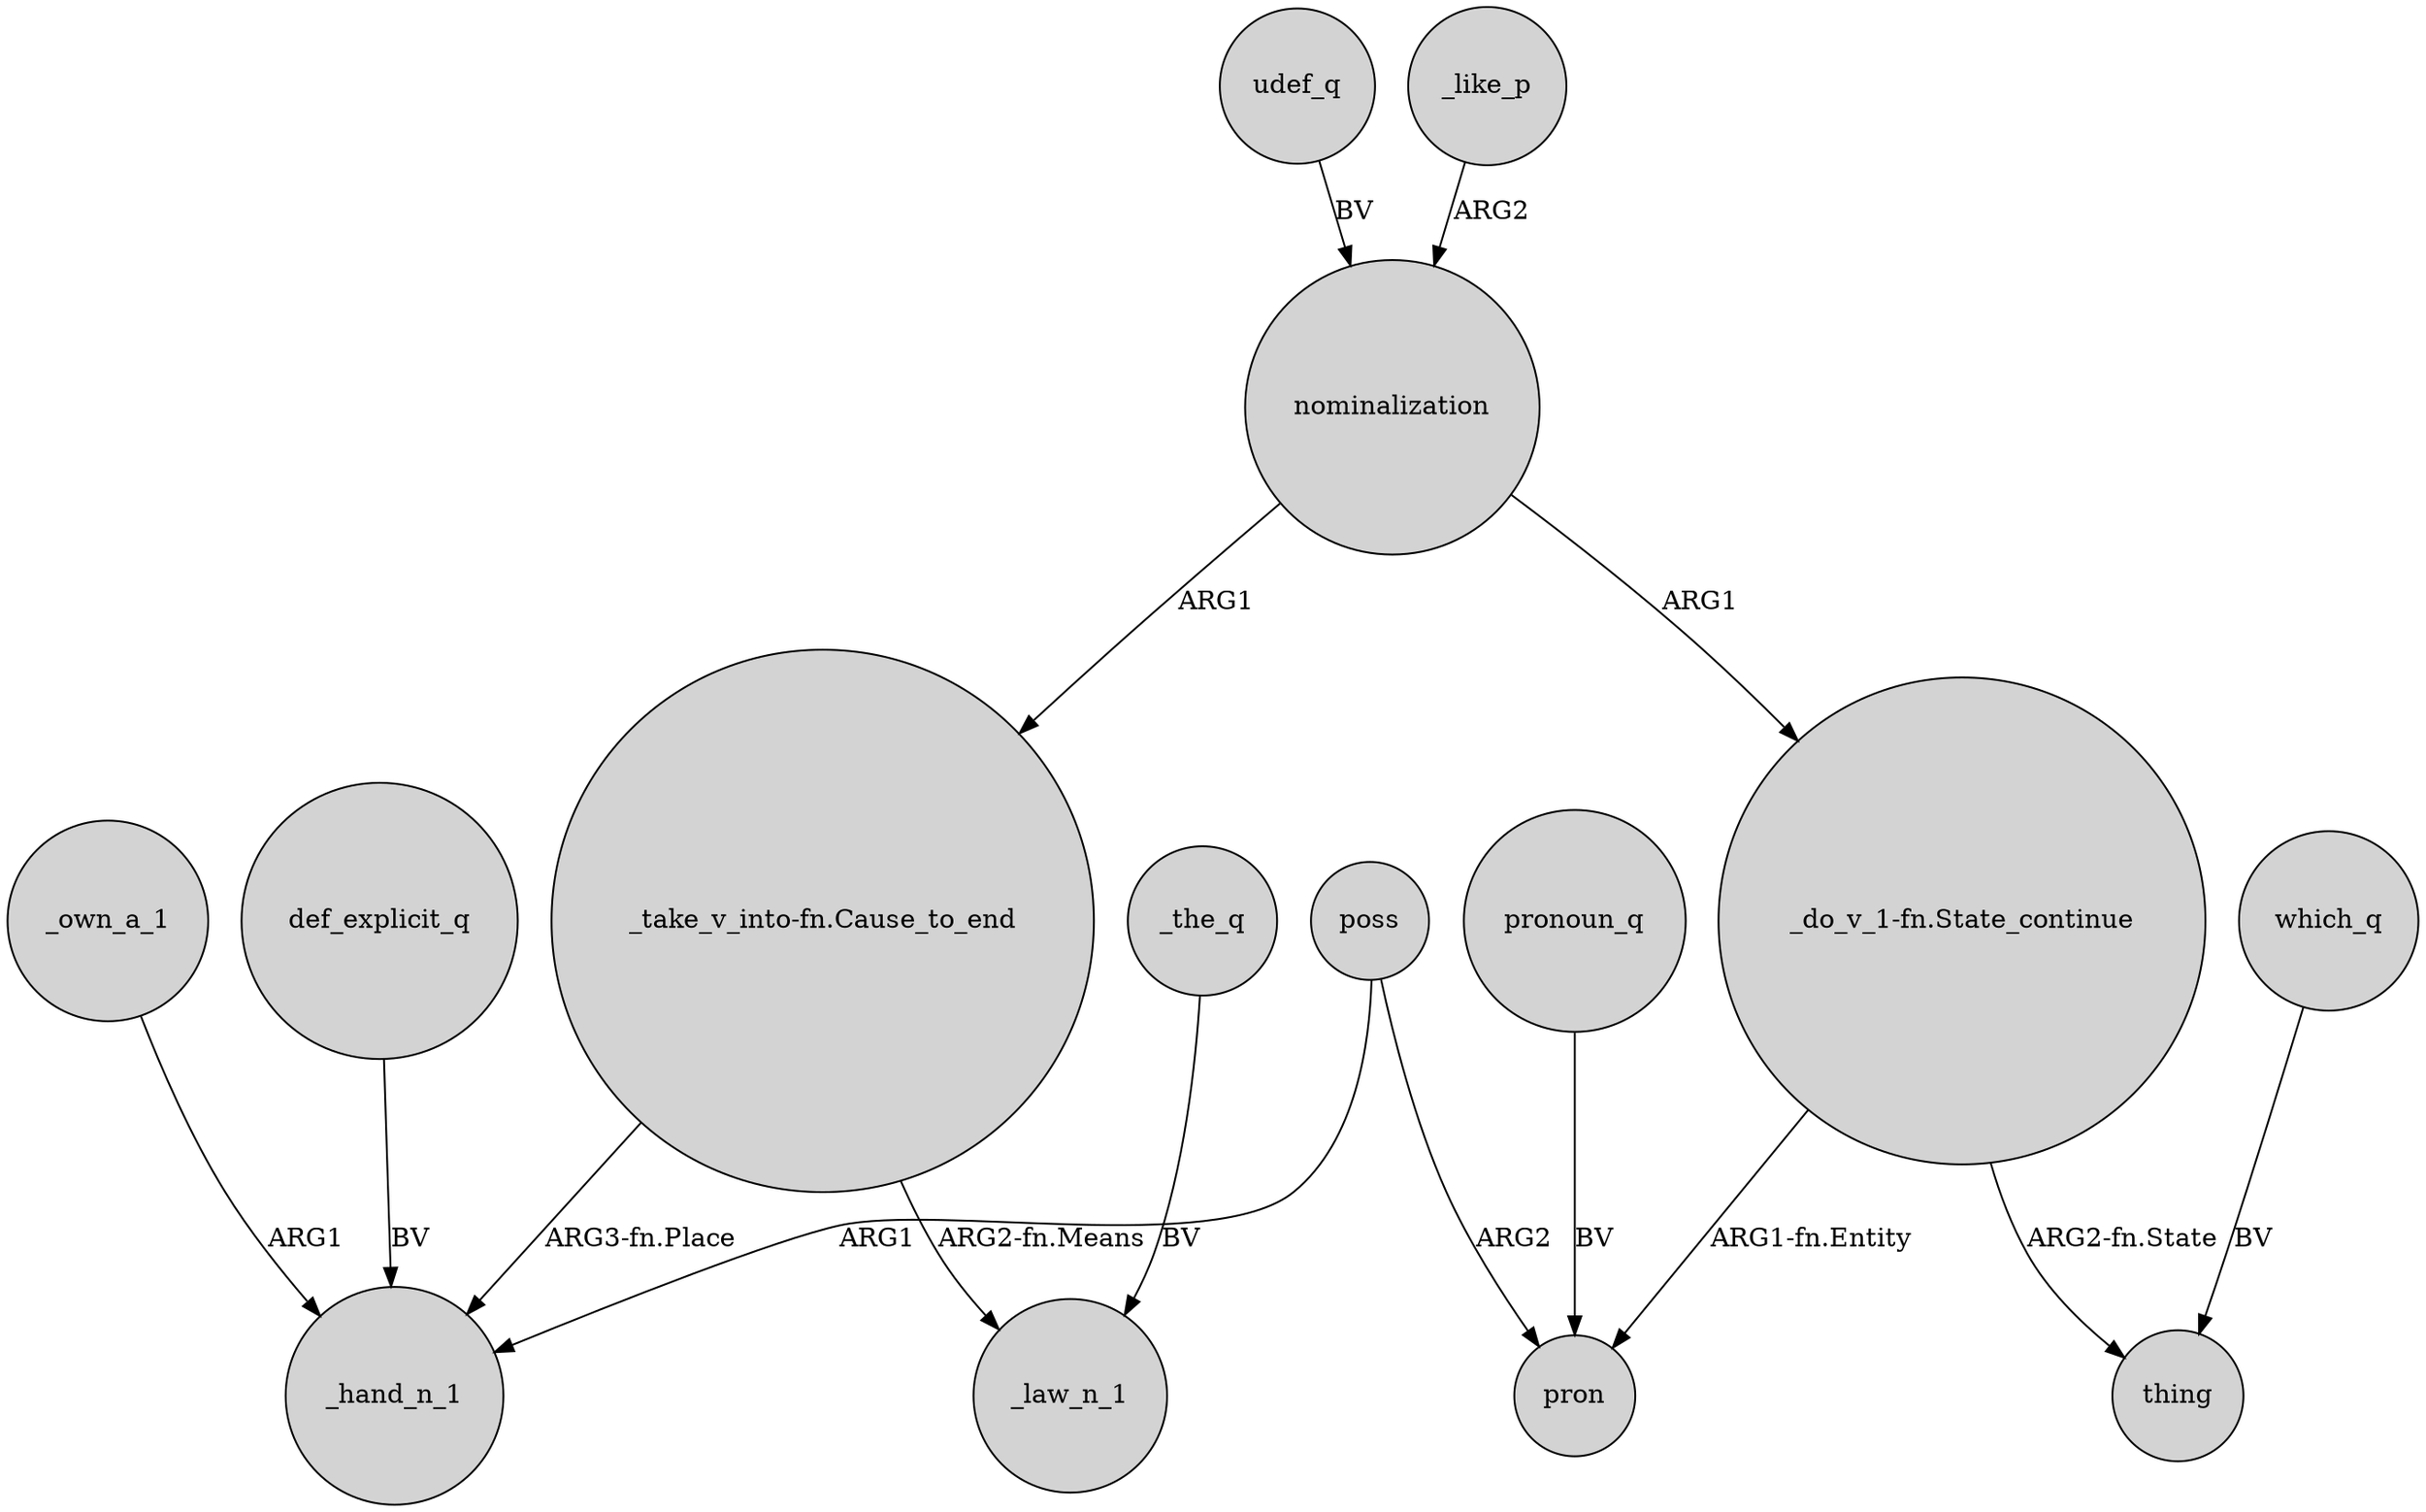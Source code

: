digraph {
	node [shape=circle style=filled]
	"_take_v_into-fn.Cause_to_end" -> _hand_n_1 [label="ARG3-fn.Place"]
	pronoun_q -> pron [label=BV]
	"_do_v_1-fn.State_continue" -> thing [label="ARG2-fn.State"]
	_the_q -> _law_n_1 [label=BV]
	_own_a_1 -> _hand_n_1 [label=ARG1]
	"_take_v_into-fn.Cause_to_end" -> _law_n_1 [label="ARG2-fn.Means"]
	poss -> pron [label=ARG2]
	which_q -> thing [label=BV]
	nominalization -> "_take_v_into-fn.Cause_to_end" [label=ARG1]
	poss -> _hand_n_1 [label=ARG1]
	"_do_v_1-fn.State_continue" -> pron [label="ARG1-fn.Entity"]
	udef_q -> nominalization [label=BV]
	_like_p -> nominalization [label=ARG2]
	def_explicit_q -> _hand_n_1 [label=BV]
	nominalization -> "_do_v_1-fn.State_continue" [label=ARG1]
}
